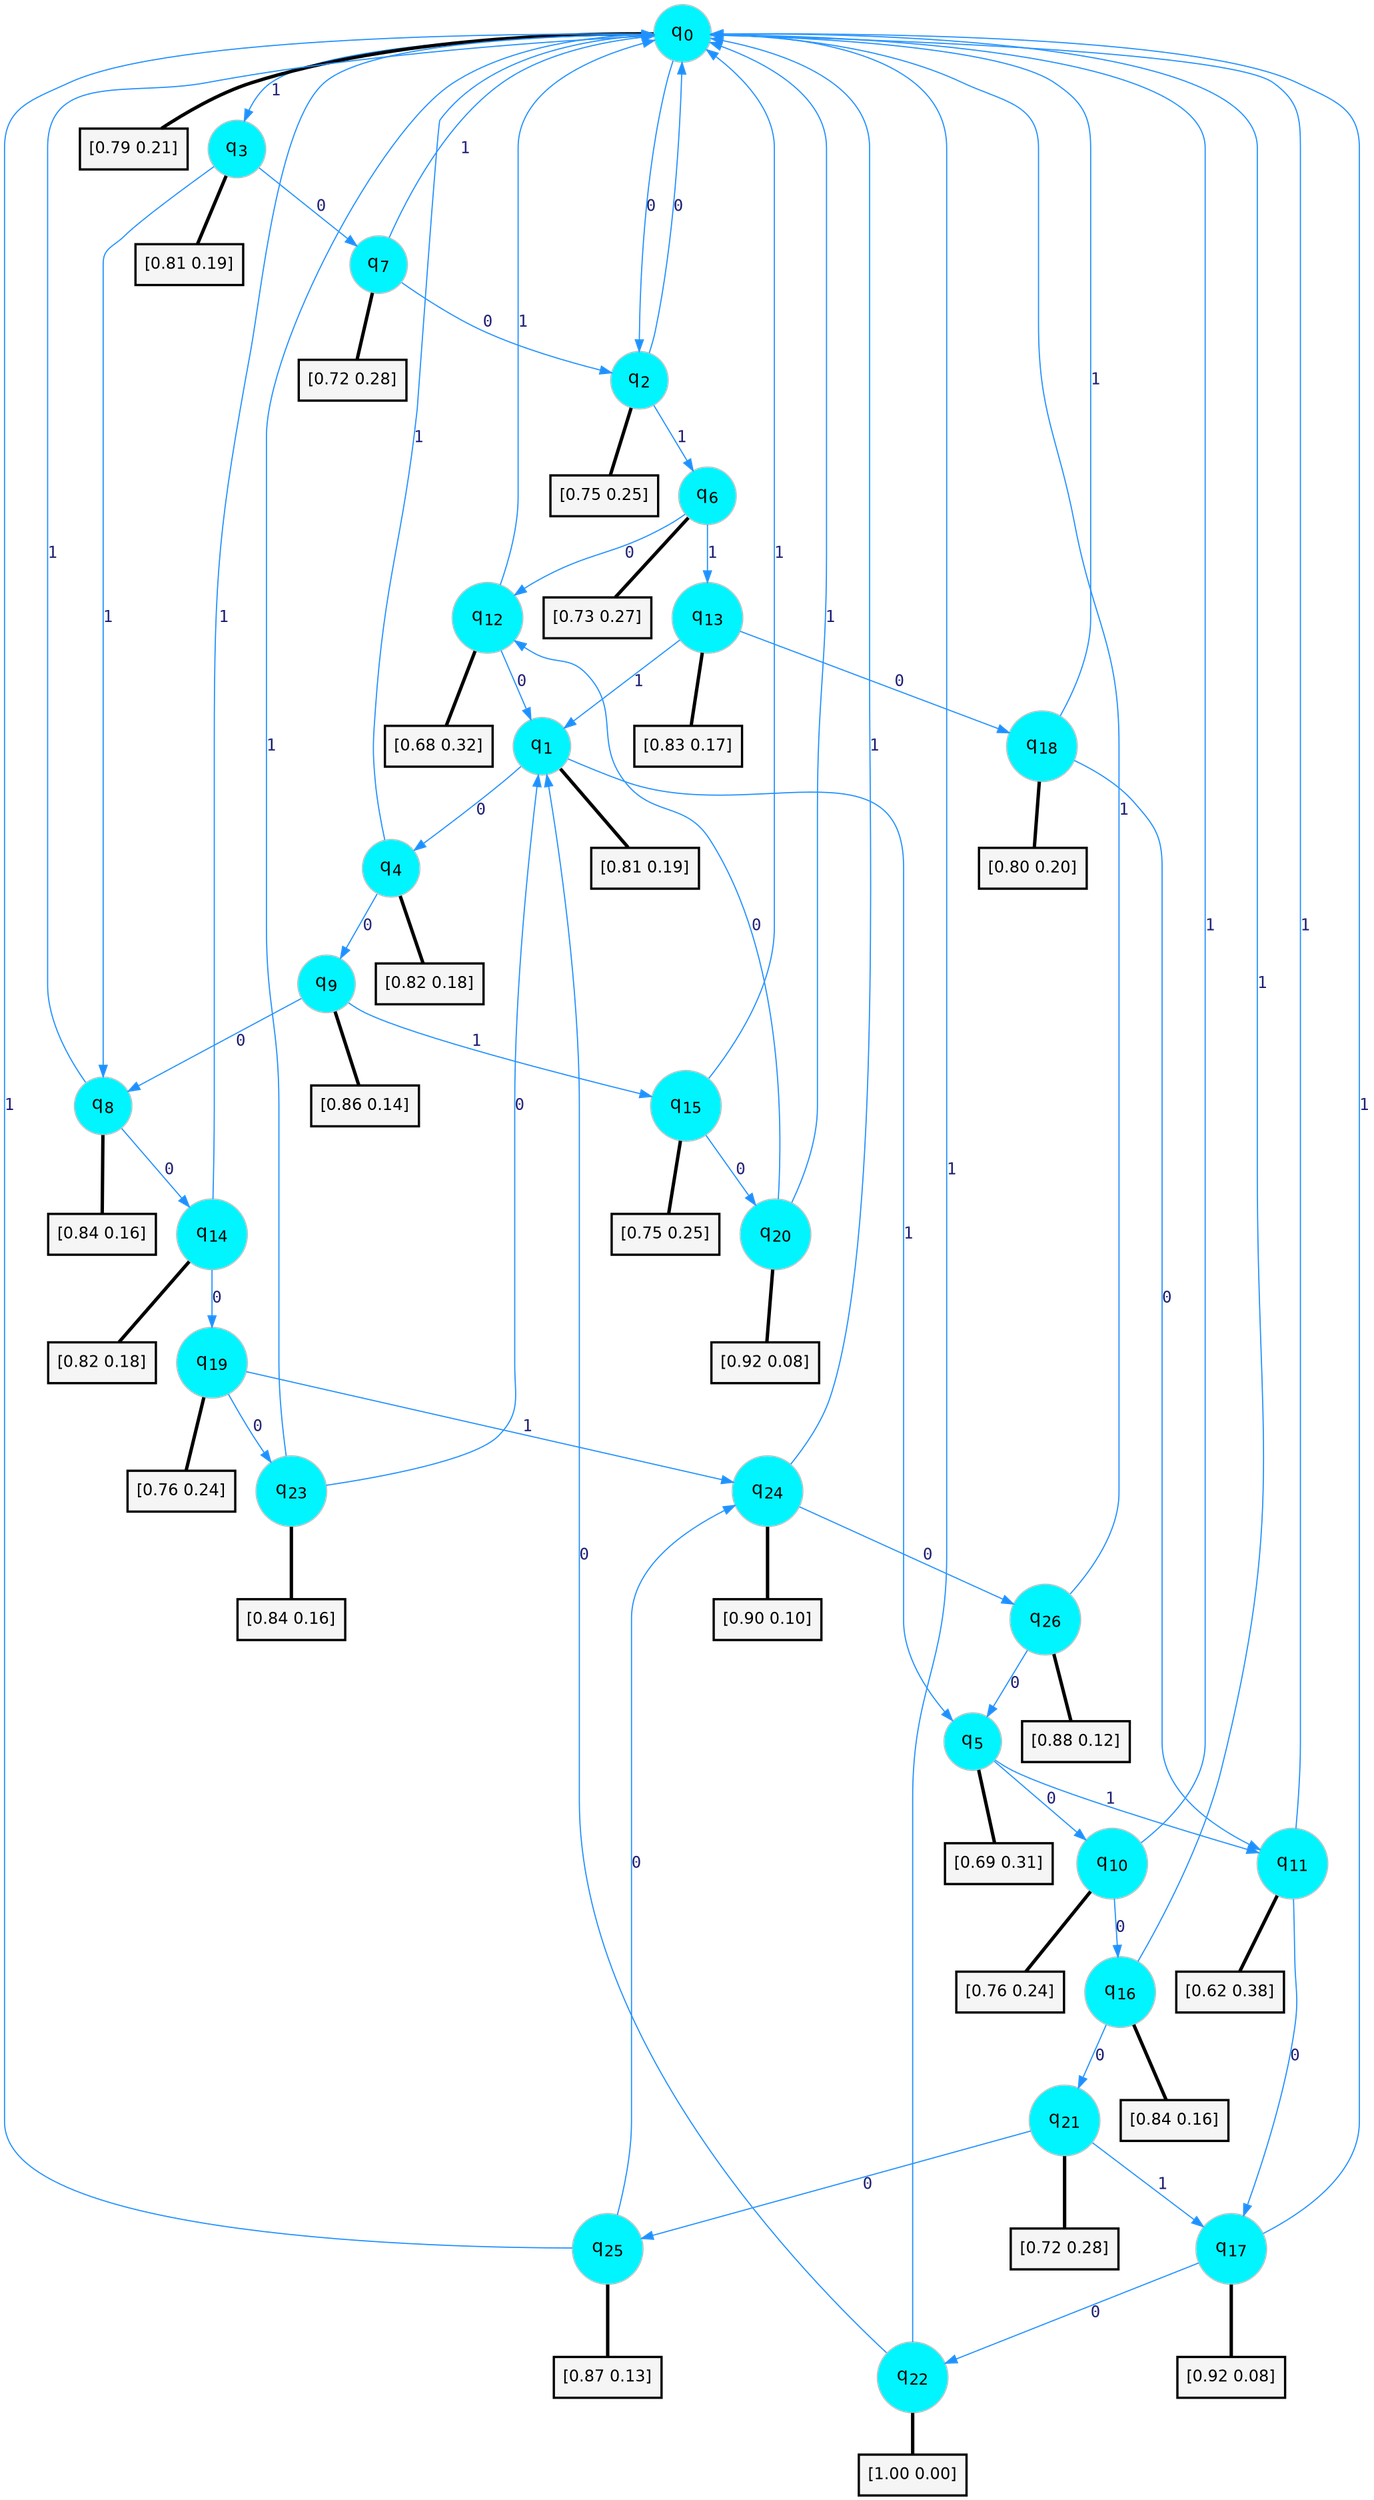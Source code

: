 digraph G {
graph [
bgcolor=transparent, dpi=300, rankdir=TD, size="40,25"];
node [
color=gray, fillcolor=turquoise1, fontcolor=black, fontname=Helvetica, fontsize=16, fontweight=bold, shape=circle, style=filled];
edge [
arrowsize=1, color=dodgerblue1, fontcolor=midnightblue, fontname=courier, fontweight=bold, penwidth=1, style=solid, weight=20];
0[label=<q<SUB>0</SUB>>];
1[label=<q<SUB>1</SUB>>];
2[label=<q<SUB>2</SUB>>];
3[label=<q<SUB>3</SUB>>];
4[label=<q<SUB>4</SUB>>];
5[label=<q<SUB>5</SUB>>];
6[label=<q<SUB>6</SUB>>];
7[label=<q<SUB>7</SUB>>];
8[label=<q<SUB>8</SUB>>];
9[label=<q<SUB>9</SUB>>];
10[label=<q<SUB>10</SUB>>];
11[label=<q<SUB>11</SUB>>];
12[label=<q<SUB>12</SUB>>];
13[label=<q<SUB>13</SUB>>];
14[label=<q<SUB>14</SUB>>];
15[label=<q<SUB>15</SUB>>];
16[label=<q<SUB>16</SUB>>];
17[label=<q<SUB>17</SUB>>];
18[label=<q<SUB>18</SUB>>];
19[label=<q<SUB>19</SUB>>];
20[label=<q<SUB>20</SUB>>];
21[label=<q<SUB>21</SUB>>];
22[label=<q<SUB>22</SUB>>];
23[label=<q<SUB>23</SUB>>];
24[label=<q<SUB>24</SUB>>];
25[label=<q<SUB>25</SUB>>];
26[label=<q<SUB>26</SUB>>];
27[label="[0.79 0.21]", shape=box,fontcolor=black, fontname=Helvetica, fontsize=14, penwidth=2, fillcolor=whitesmoke,color=black];
28[label="[0.81 0.19]", shape=box,fontcolor=black, fontname=Helvetica, fontsize=14, penwidth=2, fillcolor=whitesmoke,color=black];
29[label="[0.75 0.25]", shape=box,fontcolor=black, fontname=Helvetica, fontsize=14, penwidth=2, fillcolor=whitesmoke,color=black];
30[label="[0.81 0.19]", shape=box,fontcolor=black, fontname=Helvetica, fontsize=14, penwidth=2, fillcolor=whitesmoke,color=black];
31[label="[0.82 0.18]", shape=box,fontcolor=black, fontname=Helvetica, fontsize=14, penwidth=2, fillcolor=whitesmoke,color=black];
32[label="[0.69 0.31]", shape=box,fontcolor=black, fontname=Helvetica, fontsize=14, penwidth=2, fillcolor=whitesmoke,color=black];
33[label="[0.73 0.27]", shape=box,fontcolor=black, fontname=Helvetica, fontsize=14, penwidth=2, fillcolor=whitesmoke,color=black];
34[label="[0.72 0.28]", shape=box,fontcolor=black, fontname=Helvetica, fontsize=14, penwidth=2, fillcolor=whitesmoke,color=black];
35[label="[0.84 0.16]", shape=box,fontcolor=black, fontname=Helvetica, fontsize=14, penwidth=2, fillcolor=whitesmoke,color=black];
36[label="[0.86 0.14]", shape=box,fontcolor=black, fontname=Helvetica, fontsize=14, penwidth=2, fillcolor=whitesmoke,color=black];
37[label="[0.76 0.24]", shape=box,fontcolor=black, fontname=Helvetica, fontsize=14, penwidth=2, fillcolor=whitesmoke,color=black];
38[label="[0.62 0.38]", shape=box,fontcolor=black, fontname=Helvetica, fontsize=14, penwidth=2, fillcolor=whitesmoke,color=black];
39[label="[0.68 0.32]", shape=box,fontcolor=black, fontname=Helvetica, fontsize=14, penwidth=2, fillcolor=whitesmoke,color=black];
40[label="[0.83 0.17]", shape=box,fontcolor=black, fontname=Helvetica, fontsize=14, penwidth=2, fillcolor=whitesmoke,color=black];
41[label="[0.82 0.18]", shape=box,fontcolor=black, fontname=Helvetica, fontsize=14, penwidth=2, fillcolor=whitesmoke,color=black];
42[label="[0.75 0.25]", shape=box,fontcolor=black, fontname=Helvetica, fontsize=14, penwidth=2, fillcolor=whitesmoke,color=black];
43[label="[0.84 0.16]", shape=box,fontcolor=black, fontname=Helvetica, fontsize=14, penwidth=2, fillcolor=whitesmoke,color=black];
44[label="[0.92 0.08]", shape=box,fontcolor=black, fontname=Helvetica, fontsize=14, penwidth=2, fillcolor=whitesmoke,color=black];
45[label="[0.80 0.20]", shape=box,fontcolor=black, fontname=Helvetica, fontsize=14, penwidth=2, fillcolor=whitesmoke,color=black];
46[label="[0.76 0.24]", shape=box,fontcolor=black, fontname=Helvetica, fontsize=14, penwidth=2, fillcolor=whitesmoke,color=black];
47[label="[0.92 0.08]", shape=box,fontcolor=black, fontname=Helvetica, fontsize=14, penwidth=2, fillcolor=whitesmoke,color=black];
48[label="[0.72 0.28]", shape=box,fontcolor=black, fontname=Helvetica, fontsize=14, penwidth=2, fillcolor=whitesmoke,color=black];
49[label="[1.00 0.00]", shape=box,fontcolor=black, fontname=Helvetica, fontsize=14, penwidth=2, fillcolor=whitesmoke,color=black];
50[label="[0.84 0.16]", shape=box,fontcolor=black, fontname=Helvetica, fontsize=14, penwidth=2, fillcolor=whitesmoke,color=black];
51[label="[0.90 0.10]", shape=box,fontcolor=black, fontname=Helvetica, fontsize=14, penwidth=2, fillcolor=whitesmoke,color=black];
52[label="[0.87 0.13]", shape=box,fontcolor=black, fontname=Helvetica, fontsize=14, penwidth=2, fillcolor=whitesmoke,color=black];
53[label="[0.88 0.12]", shape=box,fontcolor=black, fontname=Helvetica, fontsize=14, penwidth=2, fillcolor=whitesmoke,color=black];
0->2 [label=0];
0->3 [label=1];
0->27 [arrowhead=none, penwidth=3,color=black];
1->4 [label=0];
1->5 [label=1];
1->28 [arrowhead=none, penwidth=3,color=black];
2->0 [label=0];
2->6 [label=1];
2->29 [arrowhead=none, penwidth=3,color=black];
3->7 [label=0];
3->8 [label=1];
3->30 [arrowhead=none, penwidth=3,color=black];
4->9 [label=0];
4->0 [label=1];
4->31 [arrowhead=none, penwidth=3,color=black];
5->10 [label=0];
5->11 [label=1];
5->32 [arrowhead=none, penwidth=3,color=black];
6->12 [label=0];
6->13 [label=1];
6->33 [arrowhead=none, penwidth=3,color=black];
7->2 [label=0];
7->0 [label=1];
7->34 [arrowhead=none, penwidth=3,color=black];
8->14 [label=0];
8->0 [label=1];
8->35 [arrowhead=none, penwidth=3,color=black];
9->8 [label=0];
9->15 [label=1];
9->36 [arrowhead=none, penwidth=3,color=black];
10->16 [label=0];
10->0 [label=1];
10->37 [arrowhead=none, penwidth=3,color=black];
11->17 [label=0];
11->0 [label=1];
11->38 [arrowhead=none, penwidth=3,color=black];
12->1 [label=0];
12->0 [label=1];
12->39 [arrowhead=none, penwidth=3,color=black];
13->18 [label=0];
13->1 [label=1];
13->40 [arrowhead=none, penwidth=3,color=black];
14->19 [label=0];
14->0 [label=1];
14->41 [arrowhead=none, penwidth=3,color=black];
15->20 [label=0];
15->0 [label=1];
15->42 [arrowhead=none, penwidth=3,color=black];
16->21 [label=0];
16->0 [label=1];
16->43 [arrowhead=none, penwidth=3,color=black];
17->22 [label=0];
17->0 [label=1];
17->44 [arrowhead=none, penwidth=3,color=black];
18->11 [label=0];
18->0 [label=1];
18->45 [arrowhead=none, penwidth=3,color=black];
19->23 [label=0];
19->24 [label=1];
19->46 [arrowhead=none, penwidth=3,color=black];
20->12 [label=0];
20->0 [label=1];
20->47 [arrowhead=none, penwidth=3,color=black];
21->25 [label=0];
21->17 [label=1];
21->48 [arrowhead=none, penwidth=3,color=black];
22->1 [label=0];
22->0 [label=1];
22->49 [arrowhead=none, penwidth=3,color=black];
23->1 [label=0];
23->0 [label=1];
23->50 [arrowhead=none, penwidth=3,color=black];
24->26 [label=0];
24->0 [label=1];
24->51 [arrowhead=none, penwidth=3,color=black];
25->24 [label=0];
25->0 [label=1];
25->52 [arrowhead=none, penwidth=3,color=black];
26->5 [label=0];
26->0 [label=1];
26->53 [arrowhead=none, penwidth=3,color=black];
}
